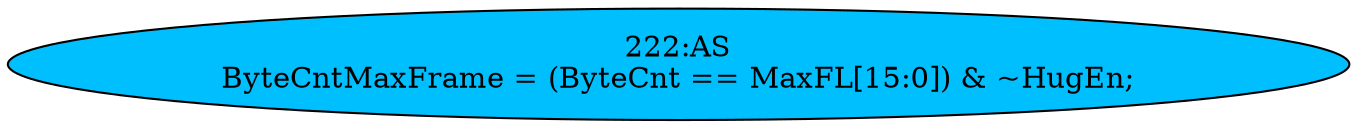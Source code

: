 strict digraph "" {
	node [label="\N"];
	"222:AS"	 [ast="<pyverilog.vparser.ast.Assign object at 0x7f9a3ca40b10>",
		def_var="['ByteCntMaxFrame']",
		fillcolor=deepskyblue,
		label="222:AS
ByteCntMaxFrame = (ByteCnt == MaxFL[15:0]) & ~HugEn;",
		statements="[]",
		style=filled,
		typ=Assign,
		use_var="['ByteCnt', 'MaxFL', 'HugEn']"];
}
